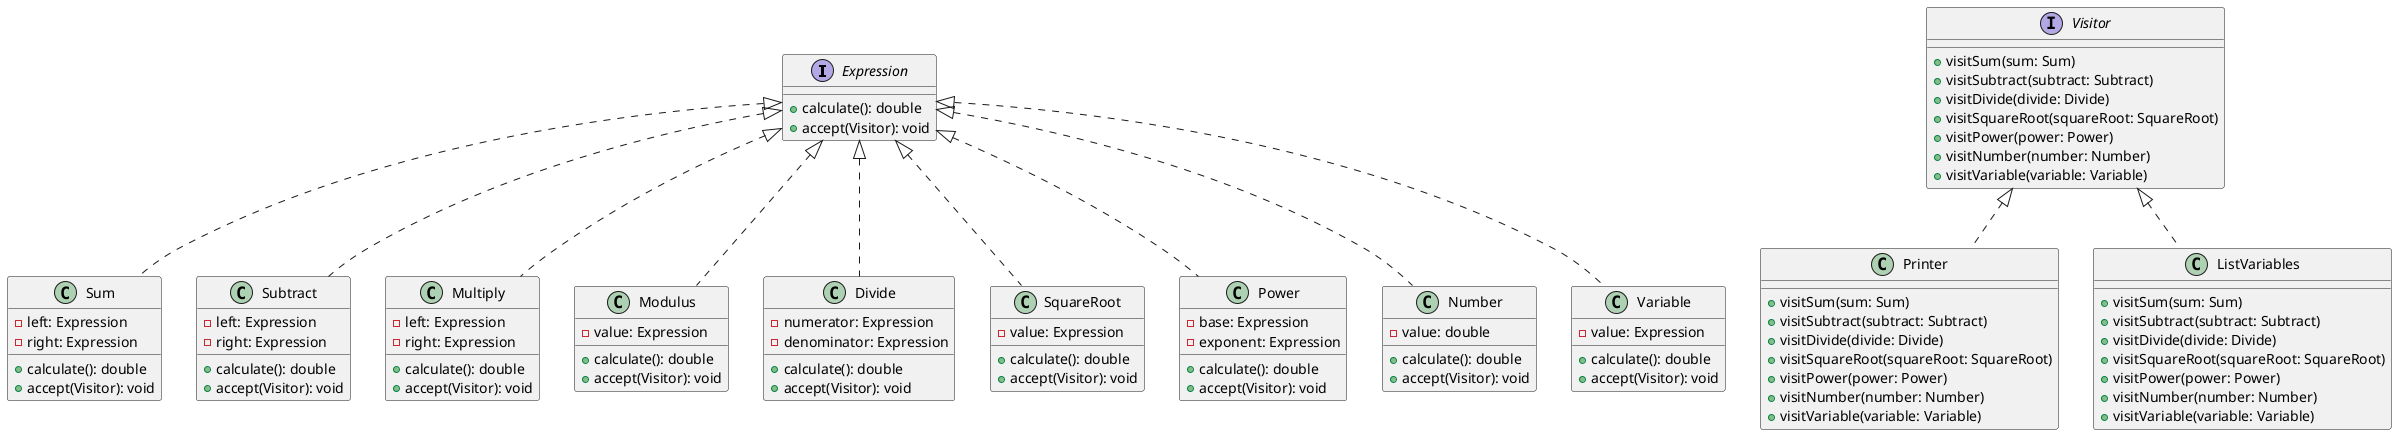 @startuml

interface Expression {
    + calculate(): double
    + accept(Visitor): void
}

class Sum implements Expression {
    - left: Expression
    - right: Expression
    + calculate(): double
    + accept(Visitor): void
}

class Subtract implements Expression {
    - left: Expression
    - right: Expression
    + calculate(): double
    + accept(Visitor): void
}

class Multiply implements Expression {
    - left: Expression
    - right: Expression
    + calculate(): double
    + accept(Visitor): void
}

class Modulus implements Expression {
    - value: Expression
    + calculate(): double
    + accept(Visitor): void
}

class Divide implements Expression {
    - numerator: Expression
    - denominator: Expression
    + calculate(): double
    + accept(Visitor): void
}

class SquareRoot implements Expression {
    - value: Expression
    + calculate(): double
    + accept(Visitor): void
}

class Power implements Expression {
    - base: Expression
    - exponent: Expression
    + calculate(): double
    + accept(Visitor): void
}

class Number implements Expression {
    - value: double
    + calculate(): double
    + accept(Visitor): void
   }

class Variable implements Expression {
    - value: Expression
    + calculate(): double
    + accept(Visitor): void
}

interface Visitor {
    + visitSum(sum: Sum)
    + visitSubtract(subtract: Subtract)
    + visitDivide(divide: Divide)
    + visitSquareRoot(squareRoot: SquareRoot)
    + visitPower(power: Power)
    + visitNumber(number: Number)
    + visitVariable(variable: Variable)
}

class Printer implements Visitor {
    + visitSum(sum: Sum)
    + visitSubtract(subtract: Subtract)
    + visitDivide(divide: Divide)
    + visitSquareRoot(squareRoot: SquareRoot)
    + visitPower(power: Power)
    + visitNumber(number: Number)
    + visitVariable(variable: Variable)
}

class ListVariables implements Visitor {
    + visitSum(sum: Sum)
    + visitSubtract(subtract: Subtract)
    + visitDivide(divide: Divide)
    + visitSquareRoot(squareRoot: SquareRoot)
    + visitPower(power: Power)
    + visitNumber(number: Number)
    + visitVariable(variable: Variable)
}

@enduml
